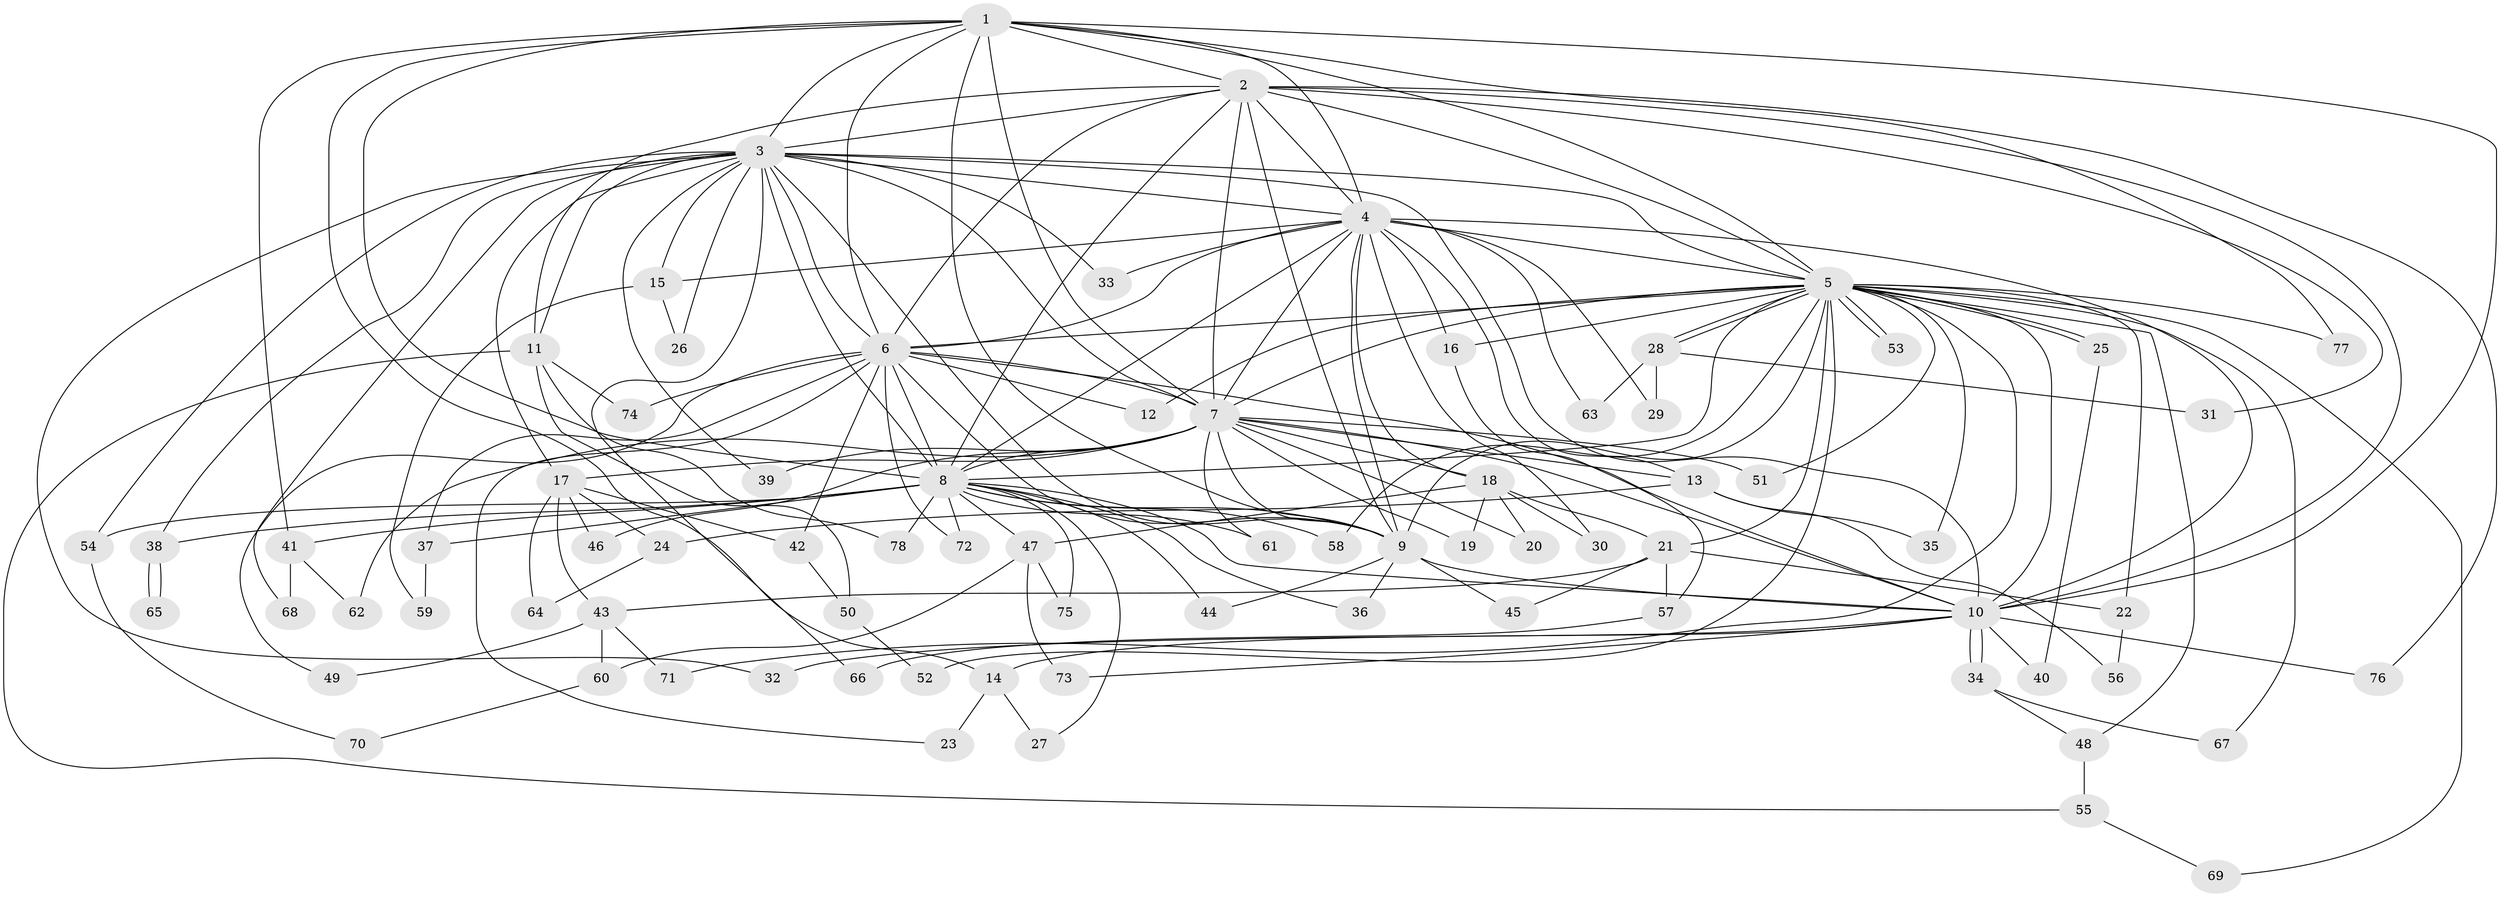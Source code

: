 // Generated by graph-tools (version 1.1) at 2025/25/03/09/25 03:25:42]
// undirected, 78 vertices, 181 edges
graph export_dot {
graph [start="1"]
  node [color=gray90,style=filled];
  1;
  2;
  3;
  4;
  5;
  6;
  7;
  8;
  9;
  10;
  11;
  12;
  13;
  14;
  15;
  16;
  17;
  18;
  19;
  20;
  21;
  22;
  23;
  24;
  25;
  26;
  27;
  28;
  29;
  30;
  31;
  32;
  33;
  34;
  35;
  36;
  37;
  38;
  39;
  40;
  41;
  42;
  43;
  44;
  45;
  46;
  47;
  48;
  49;
  50;
  51;
  52;
  53;
  54;
  55;
  56;
  57;
  58;
  59;
  60;
  61;
  62;
  63;
  64;
  65;
  66;
  67;
  68;
  69;
  70;
  71;
  72;
  73;
  74;
  75;
  76;
  77;
  78;
  1 -- 2;
  1 -- 3;
  1 -- 4;
  1 -- 5;
  1 -- 6;
  1 -- 7;
  1 -- 8;
  1 -- 9;
  1 -- 10;
  1 -- 14;
  1 -- 41;
  1 -- 77;
  2 -- 3;
  2 -- 4;
  2 -- 5;
  2 -- 6;
  2 -- 7;
  2 -- 8;
  2 -- 9;
  2 -- 10;
  2 -- 11;
  2 -- 31;
  2 -- 76;
  3 -- 4;
  3 -- 5;
  3 -- 6;
  3 -- 7;
  3 -- 8;
  3 -- 9;
  3 -- 10;
  3 -- 11;
  3 -- 15;
  3 -- 17;
  3 -- 26;
  3 -- 32;
  3 -- 33;
  3 -- 38;
  3 -- 39;
  3 -- 54;
  3 -- 66;
  3 -- 68;
  4 -- 5;
  4 -- 6;
  4 -- 7;
  4 -- 8;
  4 -- 9;
  4 -- 10;
  4 -- 13;
  4 -- 15;
  4 -- 16;
  4 -- 18;
  4 -- 29;
  4 -- 30;
  4 -- 33;
  4 -- 63;
  5 -- 6;
  5 -- 7;
  5 -- 8;
  5 -- 9;
  5 -- 10;
  5 -- 12;
  5 -- 16;
  5 -- 21;
  5 -- 22;
  5 -- 25;
  5 -- 25;
  5 -- 28;
  5 -- 28;
  5 -- 35;
  5 -- 48;
  5 -- 51;
  5 -- 52;
  5 -- 53;
  5 -- 53;
  5 -- 58;
  5 -- 67;
  5 -- 69;
  5 -- 71;
  5 -- 77;
  6 -- 7;
  6 -- 8;
  6 -- 9;
  6 -- 10;
  6 -- 12;
  6 -- 23;
  6 -- 37;
  6 -- 42;
  6 -- 49;
  6 -- 72;
  6 -- 74;
  7 -- 8;
  7 -- 9;
  7 -- 10;
  7 -- 13;
  7 -- 17;
  7 -- 18;
  7 -- 19;
  7 -- 20;
  7 -- 39;
  7 -- 46;
  7 -- 51;
  7 -- 61;
  7 -- 62;
  8 -- 9;
  8 -- 10;
  8 -- 27;
  8 -- 36;
  8 -- 37;
  8 -- 38;
  8 -- 41;
  8 -- 44;
  8 -- 47;
  8 -- 54;
  8 -- 58;
  8 -- 61;
  8 -- 72;
  8 -- 75;
  8 -- 78;
  9 -- 10;
  9 -- 36;
  9 -- 44;
  9 -- 45;
  10 -- 14;
  10 -- 32;
  10 -- 34;
  10 -- 34;
  10 -- 40;
  10 -- 73;
  10 -- 76;
  11 -- 50;
  11 -- 55;
  11 -- 74;
  11 -- 78;
  13 -- 24;
  13 -- 35;
  13 -- 56;
  14 -- 23;
  14 -- 27;
  15 -- 26;
  15 -- 59;
  16 -- 57;
  17 -- 24;
  17 -- 42;
  17 -- 43;
  17 -- 46;
  17 -- 64;
  18 -- 19;
  18 -- 20;
  18 -- 21;
  18 -- 30;
  18 -- 47;
  21 -- 22;
  21 -- 43;
  21 -- 45;
  21 -- 57;
  22 -- 56;
  24 -- 64;
  25 -- 40;
  28 -- 29;
  28 -- 31;
  28 -- 63;
  34 -- 48;
  34 -- 67;
  37 -- 59;
  38 -- 65;
  38 -- 65;
  41 -- 62;
  41 -- 68;
  42 -- 50;
  43 -- 49;
  43 -- 60;
  43 -- 71;
  47 -- 60;
  47 -- 73;
  47 -- 75;
  48 -- 55;
  50 -- 52;
  54 -- 70;
  55 -- 69;
  57 -- 66;
  60 -- 70;
}
